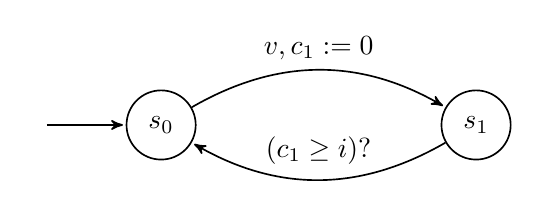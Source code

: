 \begin{tikzpicture}[->,>=stealth',shorten >=1pt,auto,node distance=4cm, semithick]
	\node(start) {};
	\node[state] (S0) [right=0cm and 1cm of start]{$s_0$};
	\node[state] (S1) [right of=S0] {$s_1$};

	\path (start) edge node {} (S0);
	\path (S0) edge [bend left] node {$v, c_1 := 0$} (S1);
	\path (S1) edge [bend left] node [above=0.2em] {$(c_1 \geq i)?$} (S0);
\end{tikzpicture}
